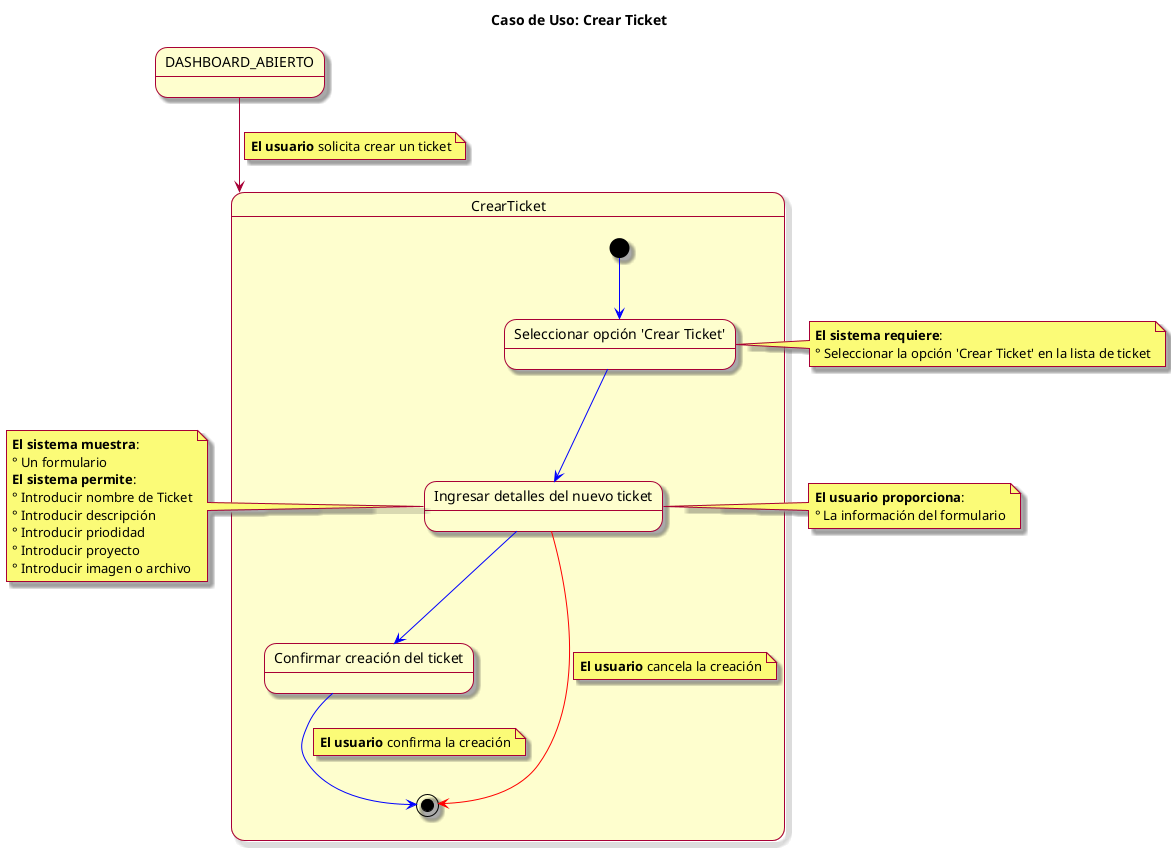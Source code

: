 @startuml
skin rose
title Caso de Uso: Crear Ticket

state DASHBOARD_ABIERTO

DASHBOARD_ABIERTO --> CrearTicket
note on link: **El usuario** solicita crear un ticket

state CrearTicket {
  [*] -[#blue]-> seleccionarOpcionCrear
  state "Seleccionar opción 'Crear Ticket'" as seleccionarOpcionCrear
  seleccionarOpcionCrear -[#blue]-> ingresarDetallesTicket
  state "Ingresar detalles del nuevo ticket" as ingresarDetallesTicket
  ingresarDetallesTicket -[#blue]-> confirmarCreacionTicket
  state "Confirmar creación del ticket" as confirmarCreacionTicket
  confirmarCreacionTicket -[#blue]-> [*]
  note on link: **El usuario** confirma la creación
  
  ingresarDetallesTicket -[#red]-> [*]
  note on link: **El usuario** cancela la creación
}

note left of ingresarDetallesTicket
  **El sistema muestra**: 
  ° Un formulario
  **El sistema permite**:
  ° Introducir nombre de Ticket
  ° Introducir descripción
  ° Introducir priodidad
  ° Introducir proyecto
  ° Introducir imagen o archivo
end note

note right of ingresarDetallesTicket
  **El usuario proporciona**: 
  ° La información del formulario
end note

note left of seleccionarOpcionCrear
  **El sistema requiere**:
  ° Seleccionar la opción 'Crear Ticket' en la lista de ticket
end note

@enduml